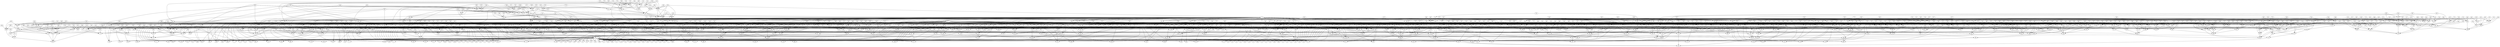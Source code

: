 digraph G {
    425 -> 337;
    348 -> 337;
    534 -> 348;
    540 -> 348;
    853 -> 348;
    447 -> 348;
    380 -> 348;
    500 -> 541;
    509 -> 541;
    612 -> 541;
    514 -> 541;
    280 -> 541;
    520 -> 474;
    518 -> 474;
    499 -> 474;
    276 -> 474;
    1076 -> 474;
    767 -> 505;
    103 -> 505;
    553 -> 505;
    703 -> 505;
    497 -> 505;
    490 -> 396;
    529 -> 396;
    563 -> 396;
    620 -> 396;
    1051 -> 396;
    617 -> 264;
    580 -> 264;
    585 -> 264;
    362 -> 264;
    383 -> 264;
    769 -> 600;
    588 -> 600;
    1079 -> 600;
    596 -> 600;
    491 -> 600;
    776 -> 435;
    76 -> 435;
    603 -> 435;
    615 -> 435;
    614 -> 435;
    307 -> 1077;
    576 -> 1077;
    586 -> 1077;
    519 -> 1077;
    589 -> 1077;
    737 -> 307;
    610 -> 307;
    193 -> 307;
    449 -> 307;
    284 -> 307;
    522 -> 284;
    228 -> 284;
    502 -> 284;
    980 -> 284;
    229 -> 284;
    473 -> 686;
    472 -> 686;
    471 -> 686;
    467 -> 686;
    461 -> 686;
    360 -> 357;
    627 -> 357;
    452 -> 357;
    628 -> 357;
    372 -> 357;
    590 -> 372;
    426 -> 372;
    549 -> 372;
    718 -> 372;
    340 -> 372;
    402 -> 361;
    705 -> 361;
    399 -> 361;
    513 -> 361;
    458 -> 361;
    999 -> 387;
    561 -> 387;
    379 -> 387;
    401 -> 387;
    512 -> 387;
    594 -> 512;
    268 -> 512;
    459 -> 512;
    370 -> 512;
    503 -> 512;
    463 -> 496;
    935 -> 496;
    294 -> 496;
    367 -> 496;
    602 -> 496;
    619 -> 602;
    867 -> 602;
    1113 -> 602;
    559 -> 1113;
    731 -> 1113;
    577 -> 731;
    738 -> 731;
    354 -> 731;
    371 -> 354;
    479 -> 354;
    395 -> 354;
    568 -> 354;
    650 -> 354;
    365 -> 406;
    411 -> 406;
    601 -> 406;
    545 -> 406;
    328 -> 406;
    448 -> 528;
    940 -> 528;
    755 -> 528;
    630 -> 528;
    754 -> 528;
    587 -> 283;
    508 -> 283;
    640 -> 283;
    641 -> 283;
    643 -> 283;
    551 -> 1176;
    684 -> 1176;
    1022 -> 1176;
    592 -> 1176;
    546 -> 1176;
    359 -> 607;
    654 -> 607;
    1168 -> 607;
    657 -> 607;
    111 -> 607;
    660 -> 665;
    676 -> 665;
    437 -> 665;
    377 -> 665;
    317 -> 665;
    688 -> 203;
    626 -> 203;
    208 -> 203;
    957 -> 203;
    740 -> 203;
    113 -> 682;
    277 -> 682;
    635 -> 682;
    1053 -> 682;
    531 -> 682;
    245 -> 699;
    634 -> 699;
    507 -> 699;
    555 -> 699;
    712 -> 699;
    697 -> 634;
    572 -> 634;
    616 -> 634;
    582 -> 634;
    715 -> 634;
    656 -> 720;
    346 -> 720;
    732 -> 720;
    419 -> 720;
    975 -> 720;
    689 -> 346;
    269 -> 346;
    288 -> 346;
    734 -> 346;
    691 -> 346;
    1062 -> 444;
    376 -> 444;
    584 -> 444;
    639 -> 444;
    753 -> 444;
    492 -> 376;
    352 -> 376;
    742 -> 376;
    726 -> 376;
    745 -> 376;
    378 -> 625;
    710 -> 625;
    363 -> 625;
    708 -> 625;
    388 -> 625;
    515 -> 710;
    1015 -> 710;
    397 -> 710;
    651 -> 710;
    347 -> 710;
    434 -> 947;
    441 -> 947;
    778 -> 947;
    559 -> 947;
    523 -> 947;
    392 -> 441;
    477 -> 441;
    748 -> 441;
    723 -> 441;
    285 -> 441;
    771 -> 285;
    1221 -> 749;
    709 -> 749;
    220 -> 749;
    349 -> 749;
    451 -> 749;
    533 -> 778;
    912 -> 347;
    578 -> 363;
    692 -> 745;
    758 -> 584;
    524 -> 691;
    670 -> 732;
    761 -> 715;
    547 -> 507;
    671 -> 531;
    608 -> 957;
    291 -> 957;
    687 -> 957;
    542 -> 957;
    1010 -> 957;
    759 -> 1010;
    266 -> 1010;
    777 -> 1010;
    779 -> 1010;
    1195 -> 1010;
    917 -> 1195;
    217 -> 1195;
    282 -> 1195;
    570 -> 1195;
    687 -> 570;
    291 -> 570;
    542 -> 570;
    517 -> 779;
    675 -> 779;
    433 -> 779;
    609 -> 779;
    375 -> 779;
    917 -> 345;
    217 -> 345;
    282 -> 345;
    266 -> 626;
    777 -> 626;
    759 -> 626;
    344 -> 626;
    1195 -> 626;
    433 -> 344;
    375 -> 344;
    609 -> 344;
    342 -> 344;
    611 -> 344;
    774 -> 208;
    652 -> 208;
    338 -> 208;
    556 -> 208;
    332 -> 208;
    429 -> 332;
    326 -> 332;
    977 -> 332;
    321 -> 332;
    333 -> 321;
    713 -> 321;
    1087 -> 321;
    316 -> 556;
    314 -> 556;
    558 -> 556;
    557 -> 740;
    556 -> 740;
    91 -> 740;
    312 -> 740;
    332 -> 740;
    991 -> 312;
    713 -> 312;
    333 -> 312;
    1087 -> 312;
    429 -> 1027;
    326 -> 1027;
    977 -> 1027;
    314 -> 91;
    774 -> 91;
    652 -> 91;
    338 -> 91;
    310 -> 91;
    342 -> 688;
    671 -> 688;
    305 -> 688;
    304 -> 676;
    301 -> 676;
    300 -> 676;
    298 -> 676;
    123 -> 298;
    295 -> 298;
    178 -> 298;
    334 -> 298;
    661 -> 334;
    645 -> 334;
    374 -> 334;
    301 -> 334;
    292 -> 301;
    704 -> 301;
    126 -> 301;
    289 -> 178;
    286 -> 178;
    171 -> 178;
    286 -> 295;
    579 -> 295;
    1199 -> 295;
    1029 -> 295;
    702 -> 295;
    704 -> 300;
    271 -> 300;
    661 -> 300;
    645 -> 300;
    374 -> 300;
    579 -> 660;
    1199 -> 660;
    1029 -> 660;
    178 -> 660;
    334 -> 660;
    270 -> 377;
    267 -> 377;
    265 -> 377;
    263 -> 377;
    325 -> 377;
    965 -> 325;
    418 -> 325;
    257 -> 325;
    1115 -> 325;
    254 -> 1115;
    259 -> 1115;
    773 -> 1115;
    253 -> 263;
    250 -> 263;
    249 -> 263;
    733 -> 437;
    263 -> 437;
    532 -> 437;
    247 -> 437;
    325 -> 437;
    246 -> 247;
    259 -> 247;
    254 -> 247;
    773 -> 247;
    965 -> 242;
    418 -> 242;
    257 -> 242;
    250 -> 532;
    270 -> 532;
    267 -> 532;
    265 -> 532;
    241 -> 532;
    721 -> 317;
    885 -> 317;
    484 -> 317;
    148 -> 317;
    107 -> 148;
    526 -> 148;
    240 -> 148;
    322 -> 359;
    681 -> 359;
    148 -> 359;
    526 -> 681;
    598 -> 681;
    721 -> 681;
    885 -> 681;
    484 -> 681;
    290 -> 654;
    896 -> 654;
    238 -> 654;
    900 -> 654;
    237 -> 900;
    417 -> 900;
    700 -> 900;
    680 -> 657;
    417 -> 657;
    237 -> 657;
    700 -> 657;
    290 -> 926;
    896 -> 926;
    238 -> 926;
    235 -> 1168;
    389 -> 1168;
    122 -> 1168;
    701 -> 1168;
    1149 -> 701;
    232 -> 701;
    536 -> 701;
    575 -> 111;
    716 -> 111;
    701 -> 111;
    232 -> 716;
    231 -> 716;
    235 -> 716;
    389 -> 716;
    122 -> 716;
    227 -> 551;
    225 -> 551;
    1049 -> 551;
    1234 -> 551;
    223 -> 1234;
    428 -> 1234;
    222 -> 1234;
    674 -> 684;
    428 -> 684;
    223 -> 684;
    222 -> 684;
    227 -> 669;
    225 -> 669;
    1049 -> 669;
    219 -> 592;
    696 -> 592;
    1225 -> 592;
    216 -> 592;
    504 -> 216;
    707 -> 216;
    915 -> 216;
    212 -> 1022;
    210 -> 1022;
    216 -> 1022;
    707 -> 210;
    567 -> 210;
    219 -> 210;
    696 -> 210;
    1225 -> 210;
    605 -> 546;
    494 -> 546;
    209 -> 546;
    206 -> 546;
    1044 -> 206;
    272 -> 206;
    1227 -> 206;
    204 -> 587;
    272 -> 587;
    1044 -> 587;
    1227 -> 587;
    605 -> 202;
    494 -> 202;
    209 -> 202;
    667 -> 508;
    201 -> 508;
    200 -> 508;
    481 -> 508;
    281 -> 481;
    275 -> 481;
    1075 -> 481;
    730 -> 641;
    1130 -> 641;
    481 -> 641;
    275 -> 1130;
    741 -> 1130;
    667 -> 1130;
    201 -> 1130;
    200 -> 1130;
    470 -> 640;
    187 -> 640;
    1215 -> 640;
    230 -> 640;
    647 -> 230;
    176 -> 230;
    772 -> 230;
    456 -> 643;
    176 -> 643;
    647 -> 643;
    772 -> 643;
    470 -> 901;
    187 -> 901;
    1215 -> 901;
    173 -> 448;
    306 -> 448;
    498 -> 448;
    405 -> 448;
    174 -> 405;
    698 -> 405;
    168 -> 405;
    766 -> 940;
    810 -> 940;
    405 -> 940;
    698 -> 810;
    521 -> 810;
    173 -> 810;
    306 -> 810;
    498 -> 810;
    364 -> 630;
    566 -> 630;
    166 -> 630;
    404 -> 630;
    685 -> 404;
    81 -> 404;
    384 -> 404;
    165 -> 755;
    81 -> 755;
    685 -> 755;
    384 -> 755;
    364 -> 183;
    566 -> 183;
    166 -> 183;
    751 -> 754;
    410 -> 754;
    482 -> 754;
    1105 -> 754;
    412 -> 1105;
    690 -> 1105;
    642 -> 1105;
    157 -> 365;
    544 -> 365;
    1105 -> 365;
    690 -> 544;
    1155 -> 544;
    751 -> 544;
    410 -> 544;
    482 -> 544;
    150 -> 411;
    631 -> 411;
    196 -> 411;
    445 -> 411;
    172 -> 445;
    149 -> 445;
    668 -> 445;
    954 -> 545;
    149 -> 545;
    172 -> 545;
    668 -> 545;
    150 -> 93;
    631 -> 93;
    196 -> 93;
    211 -> 601;
    432 -> 601;
    1019 -> 601;
    144 -> 601;
    170 -> 144;
    143 -> 144;
    574 -> 144;
    142 -> 328;
    141 -> 328;
    144 -> 328;
    143 -> 141;
    139 -> 141;
    211 -> 141;
    432 -> 141;
    1019 -> 141;
    244 -> 371;
    138 -> 371;
    714 -> 371;
    127 -> 371;
    725 -> 127;
    136 -> 127;
    906 -> 127;
    133 -> 479;
    136 -> 479;
    725 -> 479;
    906 -> 479;
    244 -> 132;
    138 -> 132;
    714 -> 132;
    302 -> 568;
    129 -> 568;
    905 -> 568;
    125 -> 568;
    274 -> 125;
    184 -> 125;
    604 -> 125;
    226 -> 395;
    743 -> 395;
    125 -> 395;
    184 -> 743;
    120 -> 743;
    302 -> 743;
    129 -> 743;
    905 -> 743;
    738 -> 650;
    1034 -> 650;
    695 -> 650;
    469 -> 650;
    119 -> 469;
    215 -> 469;
    1046 -> 469;
    256 -> 760;
    119 -> 760;
    1046 -> 760;
    1034 -> 760;
    695 -> 760;
    319 -> 867;
    1217 -> 867;
    366 -> 867;
    115 -> 366;
    156 -> 366;
    114 -> 366;
    146 -> 366;
    971 -> 366;
    871 -> 153;
    636 -> 153;
    881 -> 153;
    672 -> 153;
    112 -> 153;
    109 -> 1064;
    106 -> 1064;
    105 -> 1064;
    104 -> 1064;
    102 -> 1064;
    218 -> 182;
    560 -> 182;
    100 -> 182;
    972 -> 182;
    339 -> 182;
    350 -> 96;
    94 -> 96;
    92 -> 96;
    90 -> 96;
    155 -> 96;
    181 -> 89;
    88 -> 89;
    87 -> 89;
    358 -> 89;
    297 -> 89;
    663 -> 982;
    717 -> 982;
    86 -> 982;
    85 -> 982;
    191 -> 982;
    207 -> 1008;
    1188 -> 1008;
    134 -> 1008;
    84 -> 1008;
    83 -> 1008;
    408 -> 80;
    287 -> 80;
    666 -> 80;
    711 -> 80;
    75 -> 80;
    1057 -> 74;
    177 -> 74;
    73 -> 74;
    318 -> 74;
    622 -> 74;
    454 -> 177;
    221 -> 177;
    1197 -> 177;
    781 -> 177;
    308 -> 177;
    782 -> 783;
    784 -> 783;
    787 -> 783;
    569 -> 783;
    673 -> 783;
    788 -> 784;
    790 -> 784;
    792 -> 784;
    794 -> 784;
    438 -> 784;
    1174 -> 597;
    795 -> 597;
    987 -> 597;
    797 -> 597;
    819 -> 597;
    752 -> 795;
    798 -> 795;
    430 -> 795;
    799 -> 795;
    747 -> 795;
    800 -> 802;
    510 -> 802;
    804 -> 802;
    324 -> 802;
    805 -> 802;
    806 -> 510;
    693 -> 510;
    807 -> 510;
    606 -> 510;
    809 -> 510;
    188 -> 811;
    812 -> 811;
    814 -> 811;
    619 -> 811;
    403 -> 811;
    475 -> 812;
    506 -> 812;
    995 -> 812;
    816 -> 812;
    817 -> 812;
    818 -> 817;
    822 -> 823;
    826 -> 823;
    828 -> 823;
    829 -> 823;
    427 -> 823;
    831 -> 814;
    273 -> 809;
    593 -> 804;
    832 -> 747;
    327 -> 987;
    833 -> 438;
    836 -> 787;
    929 -> 308;
    1210 -> 73;
    460 -> 75;
    837 -> 84;
    1109 -> 84;
    838 -> 84;
    840 -> 84;
    493 -> 84;
    1081 -> 493;
    842 -> 493;
    843 -> 493;
    844 -> 493;
    845 -> 493;
    846 -> 845;
    848 -> 845;
    233 -> 845;
    850 -> 845;
    838 -> 850;
    1109 -> 850;
    840 -> 850;
    251 -> 844;
    851 -> 844;
    420 -> 844;
    852 -> 844;
    330 -> 844;
    846 -> 416;
    848 -> 416;
    233 -> 416;
    842 -> 1188;
    843 -> 1188;
    1081 -> 1188;
    856 -> 1188;
    845 -> 1188;
    420 -> 856;
    330 -> 856;
    852 -> 856;
    860 -> 856;
    949 -> 856;
    862 -> 134;
    658 -> 134;
    393 -> 134;
    863 -> 134;
    128 -> 134;
    770 -> 128;
    77 -> 128;
    353 -> 128;
    1186 -> 128;
    866 -> 1186;
    868 -> 1186;
    869 -> 1186;
    873 -> 863;
    874 -> 863;
    147 -> 863;
    877 -> 83;
    863 -> 83;
    879 -> 83;
    880 -> 83;
    128 -> 83;
    1026 -> 880;
    868 -> 880;
    866 -> 880;
    869 -> 880;
    770 -> 882;
    77 -> 882;
    353 -> 882;
    874 -> 879;
    862 -> 879;
    658 -> 879;
    393 -> 879;
    883 -> 879;
    860 -> 207;
    460 -> 207;
    562 -> 207;
    775 -> 717;
    884 -> 717;
    886 -> 717;
    746 -> 717;
    329 -> 746;
    889 -> 746;
    180 -> 746;
    890 -> 746;
    891 -> 890;
    407 -> 890;
    892 -> 890;
    884 -> 890;
    895 -> 884;
    897 -> 884;
    152 -> 884;
    158 -> 180;
    898 -> 180;
    903 -> 180;
    898 -> 889;
    573 -> 889;
    278 -> 889;
    260 -> 889;
    904 -> 889;
    897 -> 886;
    394 -> 886;
    891 -> 886;
    407 -> 886;
    892 -> 886;
    573 -> 663;
    278 -> 663;
    260 -> 663;
    180 -> 663;
    890 -> 663;
    763 -> 85;
    909 -> 85;
    910 -> 85;
    941 -> 85;
    854 -> 85;
    368 -> 854;
    913 -> 854;
    728 -> 854;
    914 -> 854;
    918 -> 914;
    919 -> 914;
    920 -> 914;
    921 -> 941;
    923 -> 941;
    927 -> 941;
    930 -> 86;
    941 -> 86;
    431 -> 86;
    931 -> 86;
    854 -> 86;
    934 -> 931;
    919 -> 931;
    918 -> 931;
    920 -> 931;
    368 -> 936;
    913 -> 936;
    728 -> 936;
    923 -> 431;
    763 -> 431;
    909 -> 431;
    910 -> 431;
    189 -> 431;
    414 -> 191;
    937 -> 191;
    938 -> 191;
    1151 -> 191;
    939 -> 1151;
    824 -> 1151;
    908 -> 1151;
    1172 -> 181;
    922 -> 181;
    1151 -> 181;
    824 -> 922;
    942 -> 922;
    414 -> 922;
    937 -> 922;
    938 -> 922;
    944 -> 88;
    946 -> 88;
    948 -> 88;
    950 -> 88;
    951 -> 950;
    485 -> 950;
    808 -> 950;
    953 -> 358;
    485 -> 358;
    951 -> 358;
    808 -> 358;
    944 -> 552;
    946 -> 552;
    948 -> 552;
    279 -> 87;
    694 -> 87;
    955 -> 87;
    958 -> 87;
    960 -> 958;
    841 -> 958;
    964 -> 958;
    564 -> 297;
    959 -> 297;
    958 -> 297;
    841 -> 959;
    967 -> 959;
    279 -> 959;
    694 -> 959;
    955 -> 959;
    796 -> 350;
    756 -> 350;
    381 -> 350;
    160 -> 350;
    966 -> 160;
    78 -> 160;
    243 -> 160;
    1107 -> 94;
    78 -> 94;
    966 -> 94;
    243 -> 94;
    796 -> 847;
    756 -> 847;
    381 -> 847;
    969 -> 90;
    878 -> 90;
    248 -> 90;
    252 -> 90;
    970 -> 252;
    722 -> 252;
    978 -> 252;
    565 -> 92;
    343 -> 92;
    252 -> 92;
    722 -> 343;
    462 -> 343;
    969 -> 343;
    878 -> 343;
    248 -> 343;
    973 -> 155;
    974 -> 155;
    1244 -> 155;
    976 -> 155;
    858 -> 976;
    861 -> 976;
    979 -> 976;
    981 -> 218;
    861 -> 218;
    858 -> 218;
    979 -> 218;
    973 -> 983;
    974 -> 983;
    1244 -> 983;
    945 -> 560;
    984 -> 560;
    985 -> 560;
    1065 -> 560;
    986 -> 1065;
    988 -> 1065;
    952 -> 1065;
    629 -> 972;
    390 -> 972;
    1065 -> 972;
    988 -> 390;
    990 -> 390;
    945 -> 390;
    984 -> 390;
    985 -> 390;
    992 -> 100;
    455 -> 100;
    803 -> 100;
    446 -> 100;
    1003 -> 446;
    993 -> 446;
    994 -> 446;
    996 -> 339;
    993 -> 339;
    1003 -> 339;
    994 -> 339;
    992 -> 234;
    455 -> 234;
    803 -> 234;
    1011 -> 109;
    933 -> 109;
    161 -> 109;
    998 -> 109;
    1000 -> 998;
    1001 -> 998;
    1039 -> 998;
    637 -> 106;
    1002 -> 106;
    998 -> 106;
    1001 -> 1002;
    1006 -> 1002;
    1011 -> 1002;
    933 -> 1002;
    161 -> 1002;
    888 -> 104;
    1009 -> 104;
    1014 -> 104;
    309 -> 104;
    739 -> 309;
    1017 -> 309;
    1020 -> 309;
    1021 -> 105;
    1017 -> 105;
    739 -> 105;
    1020 -> 105;
    888 -> 1024;
    1009 -> 1024;
    1014 -> 1024;
    1028 -> 102;
    197 -> 102;
    525 -> 102;
    131 -> 102;
    550 -> 131;
    554 -> 131;
    1030 -> 131;
    1032 -> 871;
    1035 -> 871;
    131 -> 871;
    554 -> 1035;
    1063 -> 1035;
    1028 -> 1035;
    197 -> 1035;
    525 -> 1035;
    1036 -> 636;
    855 -> 636;
    968 -> 636;
    1037 -> 636;
    1040 -> 1037;
    1041 -> 1037;
    662 -> 1037;
    1043 -> 672;
    1041 -> 672;
    1040 -> 672;
    662 -> 672;
    1036 -> 341;
    855 -> 341;
    968 -> 341;
    864 -> 881;
    1016 -> 881;
    638 -> 881;
    398 -> 881;
    214 -> 398;
    1045 -> 398;
    99 -> 398;
    303 -> 112;
    1048 -> 112;
    398 -> 112;
    1045 -> 1048;
    464 -> 1048;
    864 -> 1048;
    1016 -> 1048;
    638 -> 1048;
    624 -> 115;
    1052 -> 115;
    1056 -> 115;
    870 -> 115;
    1200 -> 870;
    511 -> 870;
    1060 -> 870;
    678 -> 156;
    511 -> 156;
    1200 -> 156;
    1060 -> 156;
    624 -> 613;
    1052 -> 613;
    1056 -> 613;
    899 -> 146;
    101 -> 146;
    1061 -> 146;
    1066 -> 146;
    400 -> 1066;
    495 -> 1066;
    1068 -> 1066;
    1012 -> 114;
    1070 -> 114;
    1066 -> 114;
    495 -> 1070;
    1071 -> 1070;
    899 -> 1070;
    101 -> 1070;
    1061 -> 1070;
    1217 -> 971;
    653 -> 971;
    1073 -> 971;
    1080 -> 971;
    82 -> 1080;
    762 -> 1080;
    1004 -> 1080;
    1116 -> 1082;
    82 -> 1082;
    1004 -> 1082;
    653 -> 1082;
    1073 -> 1082;
    194 -> 1206;
    162 -> 1206;
    1083 -> 1206;
    735 -> 1206;
    477 -> 162;
    731 -> 162;
    748 -> 735;
    723 -> 735;
    816 -> 735;
    867 -> 735;
    731 -> 735;
    748 -> 198;
    816 -> 198;
    723 -> 198;
    867 -> 198;
    731 -> 198;
    1084 -> 194;
    1086 -> 194;
    1090 -> 194;
    1091 -> 194;
    425 -> 194;
    427 -> 425;
    1082 -> 425;
    319 -> 425;
    366 -> 425;
    1217 -> 425;
    1221 -> 875;
    760 -> 875;
    577 -> 875;
    354 -> 875;
    738 -> 875;
    822 -> 1091;
    1082 -> 1091;
    319 -> 1091;
    366 -> 1091;
    1217 -> 1091;
    1092 -> 1084;
    1082 -> 1084;
    319 -> 1084;
    366 -> 1084;
    1217 -> 1084;
    451 -> 1090;
    760 -> 1090;
    577 -> 1090;
    354 -> 1090;
    738 -> 1090;
    422 -> 1086;
    760 -> 1086;
    577 -> 1086;
    354 -> 1086;
    738 -> 1086;
    506 -> 1083;
    867 -> 1083;
    403 -> 463;
    867 -> 463;
    523 -> 935;
    731 -> 935;
    771 -> 294;
    731 -> 294;
    818 -> 367;
    867 -> 367;
    807 -> 594;
    825 -> 594;
    867 -> 594;
    1093 -> 594;
    619 -> 1093;
    1113 -> 1093;
    867 -> 1093;
    397 -> 825;
    731 -> 825;
    273 -> 503;
    867 -> 503;
    1094 -> 503;
    912 -> 1094;
    731 -> 1094;
    807 -> 370;
    867 -> 370;
    825 -> 370;
    693 -> 268;
    867 -> 268;
    1015 -> 459;
    731 -> 459;
    273 -> 401;
    1094 -> 401;
    867 -> 401;
    708 -> 335;
    731 -> 335;
    324 -> 379;
    867 -> 379;
    388 -> 999;
    731 -> 999;
    805 -> 561;
    867 -> 561;
    832 -> 458;
    867 -> 458;
    1095 -> 458;
    692 -> 1095;
    731 -> 1095;
    352 -> 402;
    731 -> 402;
    798 -> 399;
    867 -> 399;
    742 -> 705;
    731 -> 705;
    430 -> 513;
    867 -> 513;
    819 -> 590;
    1096 -> 590;
    867 -> 590;
    1098 -> 590;
    832 -> 1098;
    1095 -> 1098;
    867 -> 1098;
    753 -> 1096;
    731 -> 1096;
    792 -> 340;
    867 -> 340;
    466 -> 340;
    288 -> 466;
    731 -> 466;
    819 -> 718;
    867 -> 718;
    1096 -> 718;
    797 -> 426;
    867 -> 426;
    639 -> 549;
    731 -> 549;
    792 -> 628;
    466 -> 628;
    867 -> 628;
    524 -> 1099;
    731 -> 1099;
    833 -> 452;
    867 -> 452;
    269 -> 360;
    731 -> 360;
    790 -> 627;
    867 -> 627;
    1197 -> 461;
    867 -> 461;
    1100 -> 461;
    616 -> 1100;
    731 -> 1100;
    419 -> 473;
    731 -> 473;
    569 -> 471;
    867 -> 471;
    975 -> 472;
    731 -> 472;
    673 -> 467;
    867 -> 467;
    221 -> 522;
    1104 -> 522;
    867 -> 522;
    1108 -> 522;
    1197 -> 1108;
    1100 -> 1108;
    867 -> 1108;
    572 -> 1104;
    731 -> 1104;
    622 -> 229;
    867 -> 229;
    1110 -> 229;
    712 -> 1110;
    731 -> 1110;
    221 -> 980;
    867 -> 980;
    1104 -> 980;
    929 -> 228;
    867 -> 228;
    761 -> 502;
    731 -> 502;
    622 -> 449;
    1110 -> 449;
    867 -> 449;
    635 -> 315;
    731 -> 315;
    666 -> 193;
    867 -> 193;
    555 -> 737;
    731 -> 737;
    318 -> 610;
    867 -> 610;
    1111 -> 589;
    1047 -> 589;
    1112 -> 589;
    838 -> 1047;
    1114 -> 1047;
    867 -> 1047;
    1117 -> 1047;
    1118 -> 1117;
    834 -> 1117;
    1119 -> 1117;
    840 -> 834;
    867 -> 834;
    542 -> 1119;
    731 -> 1119;
    917 -> 1118;
    731 -> 1118;
    846 -> 644;
    867 -> 644;
    687 -> 1114;
    731 -> 1114;
    486 -> 1112;
    1033 -> 1112;
    1120 -> 1112;
    1018 -> 1112;
    1122 -> 1018;
    1125 -> 1018;
    1190 -> 1018;
    385 -> 1018;
    1126 -> 1018;
    433 -> 1126;
    731 -> 1126;
    420 -> 385;
    867 -> 385;
    1081 -> 1125;
    867 -> 1125;
    759 -> 1190;
    731 -> 1190;
    777 -> 1122;
    731 -> 1122;
    843 -> 1127;
    867 -> 1127;
    611 -> 1033;
    731 -> 1033;
    949 -> 1120;
    867 -> 1120;
    852 -> 1128;
    867 -> 1128;
    609 -> 486;
    731 -> 486;
    217 -> 1111;
    731 -> 1111;
    848 -> 911;
    867 -> 911;
    460 -> 519;
    867 -> 519;
    1129 -> 519;
    671 -> 1129;
    731 -> 1129;
    460 -> 468;
    1120 -> 468;
    1033 -> 468;
    1129 -> 468;
    867 -> 468;
    277 -> 576;
    731 -> 576;
    287 -> 586;
    867 -> 586;
    655 -> 614;
    1131 -> 614;
    961 -> 614;
    1132 -> 614;
    1133 -> 614;
    1134 -> 1133;
    1136 -> 1133;
    1137 -> 1133;
    320 -> 1133;
    1138 -> 1133;
    1131 -> 1138;
    961 -> 1138;
    1132 -> 1138;
    785 -> 1138;
    407 -> 785;
    1140 -> 785;
    867 -> 785;
    442 -> 785;
    891 -> 442;
    867 -> 442;
    1042 -> 442;
    661 -> 1042;
    731 -> 1042;
    645 -> 1140;
    731 -> 1140;
    292 -> 961;
    731 -> 961;
    895 -> 1132;
    867 -> 1132;
    152 -> 655;
    867 -> 655;
    126 -> 1131;
    731 -> 1131;
    573 -> 1141;
    236 -> 1141;
    501 -> 1141;
    867 -> 1141;
    1025 -> 1141;
    1134 -> 1025;
    320 -> 1025;
    1136 -> 1025;
    903 -> 320;
    867 -> 320;
    171 -> 1136;
    731 -> 1136;
    289 -> 1134;
    731 -> 1134;
    158 -> 1137;
    867 -> 1137;
    260 -> 236;
    293 -> 236;
    867 -> 236;
    1029 -> 293;
    731 -> 293;
    1199 -> 501;
    731 -> 501;
    407 -> 79;
    1143 -> 79;
    1140 -> 79;
    442 -> 79;
    867 -> 79;
    891 -> 1143;
    655 -> 1143;
    1131 -> 1143;
    1042 -> 1143;
    867 -> 1143;
    1144 -> 776;
    911 -> 776;
    1111 -> 776;
    154 -> 776;
    373 -> 776;
    1122 -> 1144;
    1190 -> 1144;
    1127 -> 1144;
    1125 -> 1144;
    1128 -> 865;
    1126 -> 865;
    385 -> 865;
    1018 -> 865;
    644 -> 154;
    837 -> 373;
    1114 -> 373;
    1119 -> 373;
    834 -> 373;
    867 -> 373;
    1031 -> 76;
    108 -> 76;
    331 -> 76;
    1102 -> 108;
    719 -> 108;
    121 -> 108;
    621 -> 108;
    873 -> 621;
    1145 -> 621;
    867 -> 621;
    255 -> 621;
    820 -> 255;
    558 -> 820;
    731 -> 820;
    147 -> 1146;
    867 -> 1146;
    316 -> 1145;
    731 -> 1145;
    652 -> 719;
    731 -> 719;
    658 -> 121;
    867 -> 121;
    338 -> 1102;
    731 -> 1102;
    393 -> 391;
    867 -> 391;
    866 -> 331;
    962 -> 331;
    867 -> 331;
    409 -> 331;
    1147 -> 409;
    736 -> 409;
    423 -> 409;
    869 -> 736;
    867 -> 736;
    1087 -> 423;
    731 -> 423;
    429 -> 1147;
    731 -> 1147;
    770 -> 1148;
    867 -> 1148;
    333 -> 962;
    731 -> 962;
    326 -> 1031;
    731 -> 1031;
    77 -> 924;
    867 -> 924;
    260 -> 603;
    293 -> 603;
    867 -> 603;
    1138 -> 603;
    535 -> 603;
    278 -> 535;
    501 -> 535;
    867 -> 535;
    1025 -> 535;
    916 -> 615;
    924 -> 615;
    1031 -> 615;
    1152 -> 615;
    1153 -> 615;
    877 -> 916;
    1145 -> 916;
    1154 -> 916;
    255 -> 916;
    867 -> 916;
    1146 -> 1154;
    719 -> 1154;
    1102 -> 1154;
    121 -> 1154;
    391 -> 1154;
    1148 -> 1152;
    1026 -> 1153;
    962 -> 1153;
    423 -> 1153;
    736 -> 1153;
    867 -> 1153;
    907 -> 769;
    894 -> 769;
    1069 -> 769;
    1156 -> 894;
    476 -> 894;
    1157 -> 894;
    1158 -> 894;
    921 -> 1158;
    185 -> 1158;
    867 -> 1158;
    262 -> 1158;
    591 -> 262;
    249 -> 591;
    731 -> 591;
    927 -> 1159;
    867 -> 1159;
    253 -> 185;
    731 -> 185;
    267 -> 476;
    731 -> 476;
    909 -> 1157;
    867 -> 1157;
    265 -> 1156;
    731 -> 1156;
    910 -> 618;
    867 -> 618;
    918 -> 1069;
    239 -> 1069;
    867 -> 1069;
    1160 -> 1069;
    487 -> 1160;
    258 -> 1160;
    1162 -> 1160;
    920 -> 258;
    867 -> 258;
    773 -> 1162;
    731 -> 1162;
    965 -> 487;
    731 -> 487;
    368 -> 1163;
    867 -> 1163;
    254 -> 239;
    731 -> 239;
    418 -> 907;
    731 -> 907;
    913 -> 1164;
    867 -> 1164;
    1167 -> 588;
    1164 -> 588;
    907 -> 588;
    1150 -> 588;
    1101 -> 588;
    930 -> 1167;
    185 -> 1167;
    744 -> 1167;
    262 -> 1167;
    867 -> 1167;
    1159 -> 744;
    476 -> 744;
    1156 -> 744;
    1157 -> 744;
    618 -> 744;
    1163 -> 1150;
    934 -> 1101;
    239 -> 1101;
    1162 -> 1101;
    258 -> 1101;
    867 -> 1101;
    1169 -> 596;
    1173 -> 596;
    1177 -> 596;
    1005 -> 596;
    937 -> 1005;
    1179 -> 1005;
    867 -> 1005;
    750 -> 1005;
    414 -> 750;
    867 -> 750;
    1180 -> 750;
    721 -> 1180;
    731 -> 1180;
    885 -> 1179;
    731 -> 1179;
    107 -> 1173;
    731 -> 1173;
    939 -> 1177;
    867 -> 1177;
    908 -> 1181;
    867 -> 1181;
    240 -> 1169;
    731 -> 1169;
    1181 -> 1079;
    1169 -> 1079;
    1173 -> 1079;
    1177 -> 1079;
    937 -> 1183;
    1185 -> 1183;
    1179 -> 1183;
    750 -> 1183;
    867 -> 1183;
    414 -> 1185;
    1181 -> 1185;
    1169 -> 1185;
    1180 -> 1185;
    867 -> 1185;
    167 -> 491;
    1187 -> 491;
    311 -> 491;
    1189 -> 491;
    944 -> 1189;
    683 -> 1189;
    827 -> 1189;
    867 -> 1189;
    632 -> 1189;
    290 -> 632;
    731 -> 632;
    896 -> 683;
    731 -> 683;
    946 -> 827;
    867 -> 827;
    237 -> 1187;
    731 -> 1187;
    951 -> 311;
    867 -> 311;
    808 -> 1135;
    867 -> 1135;
    700 -> 167;
    731 -> 167;
    786 -> 580;
    1191 -> 580;
    261 -> 580;
    1192 -> 580;
    694 -> 1192;
    450 -> 1192;
    867 -> 1192;
    483 -> 1192;
    279 -> 483;
    867 -> 483;
    205 -> 483;
    235 -> 205;
    731 -> 205;
    389 -> 450;
    731 -> 450;
    1149 -> 1191;
    731 -> 1191;
    960 -> 261;
    867 -> 261;
    964 -> 1194;
    867 -> 1194;
    536 -> 786;
    731 -> 786;
    1194 -> 362;
    786 -> 362;
    1191 -> 362;
    261 -> 362;
    694 -> 323;
    135 -> 323;
    450 -> 323;
    483 -> 323;
    867 -> 323;
    279 -> 135;
    1194 -> 135;
    786 -> 135;
    205 -> 135;
    867 -> 135;
    1187 -> 617;
    311 -> 617;
    1135 -> 617;
    167 -> 617;
    1196 -> 872;
    632 -> 872;
    683 -> 872;
    827 -> 872;
    867 -> 872;
    480 -> 585;
    727 -> 585;
    1175 -> 585;
    1198 -> 585;
    796 -> 1198;
    1201 -> 1198;
    1202 -> 1198;
    867 -> 1198;
    98 -> 1198;
    227 -> 98;
    731 -> 98;
    225 -> 1201;
    731 -> 1201;
    756 -> 1202;
    867 -> 1202;
    223 -> 727;
    731 -> 727;
    966 -> 1175;
    867 -> 1175;
    243 -> 1204;
    867 -> 1204;
    222 -> 480;
    731 -> 480;
    727 -> 383;
    1175 -> 383;
    1204 -> 383;
    480 -> 383;
    537 -> 145;
    98 -> 145;
    1201 -> 145;
    1202 -> 145;
    867 -> 145;
    1205 -> 490;
    1088 -> 490;
    1161 -> 490;
    1207 -> 490;
    878 -> 1207;
    421 -> 1207;
    867 -> 1207;
    1050 -> 1207;
    969 -> 1050;
    867 -> 1050;
    1208 -> 1050;
    219 -> 1208;
    731 -> 1208;
    696 -> 421;
    731 -> 421;
    504 -> 1088;
    731 -> 1088;
    970 -> 1161;
    867 -> 1161;
    978 -> 1054;
    867 -> 1054;
    915 -> 1205;
    731 -> 1205;
    1054 -> 529;
    1205 -> 529;
    1088 -> 529;
    1161 -> 529;
    878 -> 179;
    932 -> 179;
    421 -> 179;
    1050 -> 179;
    867 -> 179;
    969 -> 932;
    1054 -> 932;
    1205 -> 932;
    1208 -> 932;
    867 -> 932;
    1078 -> 1051;
    175 -> 1051;
    457 -> 1051;
    351 -> 1051;
    984 -> 351;
    1209 -> 351;
    867 -> 351;
    1023 -> 351;
    945 -> 1023;
    867 -> 1023;
    1211 -> 1023;
    667 -> 1211;
    731 -> 1211;
    201 -> 1209;
    731 -> 1209;
    281 -> 175;
    731 -> 175;
    986 -> 457;
    867 -> 457;
    952 -> 118;
    867 -> 118;
    1075 -> 1078;
    731 -> 1078;
    1212 -> 620;
    453 -> 620;
    791 -> 620;
    1097 -> 620;
    973 -> 1097;
    1213 -> 1097;
    1214 -> 1097;
    867 -> 1097;
    488 -> 1097;
    605 -> 488;
    731 -> 488;
    494 -> 1213;
    731 -> 1213;
    974 -> 1214;
    867 -> 1214;
    1044 -> 453;
    731 -> 453;
    858 -> 791;
    867 -> 791;
    979 -> 1182;
    867 -> 1182;
    1227 -> 1212;
    731 -> 1212;
    453 -> 563;
    791 -> 563;
    1182 -> 563;
    1212 -> 563;
    764 -> 943;
    488 -> 943;
    1213 -> 943;
    1214 -> 943;
    867 -> 943;
    118 -> 767;
    1078 -> 767;
    175 -> 767;
    457 -> 767;
    984 -> 821;
    1124 -> 821;
    1209 -> 821;
    1023 -> 821;
    867 -> 821;
    945 -> 1124;
    118 -> 1124;
    1078 -> 1124;
    1211 -> 1124;
    867 -> 1124;
    1216 -> 553;
    1007 -> 553;
    1103 -> 553;
    902 -> 553;
    933 -> 902;
    928 -> 902;
    867 -> 902;
    1219 -> 902;
    1011 -> 1219;
    867 -> 1219;
    1220 -> 1219;
    173 -> 1220;
    731 -> 1220;
    306 -> 928;
    731 -> 928;
    174 -> 1007;
    731 -> 1007;
    1000 -> 1103;
    867 -> 1103;
    1039 -> 1085;
    867 -> 1085;
    168 -> 1216;
    731 -> 1216;
    1085 -> 497;
    1216 -> 497;
    1007 -> 497;
    1103 -> 497;
    933 -> 706;
    857 -> 706;
    928 -> 706;
    1219 -> 706;
    867 -> 706;
    1011 -> 857;
    1085 -> 857;
    1216 -> 857;
    1220 -> 857;
    867 -> 857;
    1222 -> 103;
    336 -> 103;
    830 -> 103;
    659 -> 103;
    992 -> 659;
    1223 -> 659;
    1072 -> 659;
    867 -> 659;
    137 -> 659;
    470 -> 137;
    731 -> 137;
    187 -> 1223;
    731 -> 1223;
    455 -> 1072;
    867 -> 1072;
    647 -> 336;
    731 -> 336;
    1003 -> 830;
    867 -> 830;
    994 -> 789;
    867 -> 789;
    772 -> 1222;
    731 -> 1222;
    336 -> 703;
    830 -> 703;
    789 -> 703;
    1222 -> 703;
    765 -> 1121;
    137 -> 1121;
    1223 -> 1121;
    1072 -> 1121;
    867 -> 1121;
    1058 -> 276;
    1178 -> 276;
    1224 -> 276;
    1226 -> 276;
    197 -> 1226;
    313 -> 1226;
    867 -> 1226;
    1228 -> 1226;
    1028 -> 1228;
    867 -> 1228;
    539 -> 1228;
    751 -> 539;
    731 -> 539;
    410 -> 313;
    731 -> 313;
    412 -> 1178;
    731 -> 1178;
    550 -> 1224;
    867 -> 1224;
    1030 -> 757;
    867 -> 757;
    642 -> 1058;
    731 -> 1058;
    757 -> 499;
    1058 -> 499;
    1178 -> 499;
    1224 -> 499;
    197 -> 199;
    1230 -> 199;
    313 -> 199;
    1228 -> 199;
    867 -> 199;
    1028 -> 1230;
    757 -> 1230;
    1058 -> 1230;
    539 -> 1230;
    867 -> 1230;
    677 -> 520;
    633 -> 520;
    1231 -> 520;
    1193 -> 520;
    888 -> 1193;
    1232 -> 1193;
    1067 -> 1193;
    867 -> 1193;
    1233 -> 1193;
    364 -> 1233;
    731 -> 1233;
    566 -> 1232;
    731 -> 1232;
    1009 -> 1067;
    867 -> 1067;
    685 -> 633;
    731 -> 633;
    739 -> 1231;
    867 -> 1231;
    1020 -> 424;
    867 -> 424;
    384 -> 677;
    731 -> 677;
    633 -> 518;
    1231 -> 518;
    424 -> 518;
    677 -> 518;
    1106 -> 849;
    1233 -> 849;
    1232 -> 849;
    1067 -> 849;
    867 -> 849;
    1247 -> 1076;
    478 -> 1076;
    1218 -> 1076;
    925 -> 1076;
    1036 -> 925;
    124 -> 925;
    538 -> 925;
    867 -> 925;
    130 -> 925;
    150 -> 130;
    731 -> 130;
    631 -> 124;
    731 -> 124;
    855 -> 538;
    867 -> 538;
    172 -> 478;
    731 -> 478;
    1040 -> 1218;
    867 -> 1218;
    662 -> 443;
    867 -> 443;
    668 -> 1247;
    731 -> 1247;
    1235 -> 509;
    1236 -> 509;
    440 -> 509;
    1165 -> 509;
    1016 -> 1165;
    1237 -> 1165;
    867 -> 1165;
    117 -> 1165;
    864 -> 117;
    867 -> 117;
    1238 -> 117;
    211 -> 1238;
    731 -> 1238;
    432 -> 1237;
    731 -> 1237;
    170 -> 1236;
    731 -> 1236;
    214 -> 440;
    867 -> 440;
    99 -> 1239;
    867 -> 1239;
    574 -> 1235;
    731 -> 1235;
    1239 -> 514;
    1235 -> 514;
    1236 -> 514;
    440 -> 514;
    1016 -> 1240;
    595 -> 1240;
    1237 -> 1240;
    117 -> 1240;
    867 -> 1240;
    864 -> 595;
    1239 -> 595;
    1235 -> 595;
    1238 -> 595;
    867 -> 595;
    478 -> 500;
    1218 -> 500;
    443 -> 500;
    1247 -> 500;
    997 -> 1166;
    130 -> 1166;
    124 -> 1166;
    538 -> 1166;
    867 -> 1166;
    1241 -> 612;
    1242 -> 612;
    1243 -> 612;
    648 -> 612;
    624 -> 648;
    1245 -> 648;
    151 -> 648;
    867 -> 648;
    780 -> 648;
    244 -> 780;
    731 -> 780;
    138 -> 1245;
    731 -> 1245;
    1052 -> 151;
    867 -> 151;
    725 -> 1242;
    731 -> 1242;
    1200 -> 1243;
    867 -> 1243;
    1060 -> 1246;
    867 -> 1246;
    906 -> 1241;
    731 -> 1241;
    1242 -> 280;
    1243 -> 280;
    1246 -> 280;
    1241 -> 280;
    1248 -> 1249;
    780 -> 1249;
    1245 -> 1249;
    151 -> 1249;
    867 -> 1249;
    415 -> 534;
    1059 -> 534;
    1250 -> 534;
    1251 -> 534;
    101 -> 1251;
    1139 -> 1251;
    867 -> 1251;
    72 -> 1251;
    899 -> 72;
    867 -> 72;
    192 -> 72;
    302 -> 192;
    731 -> 192;
    129 -> 1139;
    731 -> 1139;
    274 -> 1059;
    731 -> 1059;
    400 -> 1250;
    867 -> 1250;
    1068 -> 71;
    867 -> 71;
    604 -> 415;
    731 -> 415;
    71 -> 540;
    415 -> 540;
    1059 -> 540;
    1250 -> 540;
    101 -> 876;
    70 -> 876;
    1139 -> 876;
    72 -> 876;
    867 -> 876;
    899 -> 70;
    71 -> 70;
    415 -> 70;
    192 -> 70;
    867 -> 70;
    447 -> 853;
    69 -> 853;
    68 -> 853;
    963 -> 853;
    382 -> 853;
    835 -> 447;
    68 -> 447;
    69 -> 447;
    119 -> 69;
    731 -> 69;
    82 -> 68;
    867 -> 68;
    1046 -> 835;
    731 -> 835;
    1004 -> 67;
    867 -> 67;
    653 -> 66;
    67 -> 66;
    835 -> 66;
    65 -> 66;
    867 -> 66;
    1034 -> 65;
    731 -> 65;
    366 -> 963;
    1217 -> 963;
    354 -> 382;
    738 -> 382;
    653 -> 380;
    382 -> 380;
    963 -> 380;
    867 -> 380;
    65 -> 380;
    1084 -> 646;
    348 -> 646;
    1091 -> 64;
    348 -> 64;
    995 -> 63;
    62 -> 63;
    867 -> 63;
    348 -> 63;
    748 -> 62;
    731 -> 62;
    1083 -> 61;
    348 -> 61;
    367 -> 190;
    348 -> 190;
    463 -> 60;
    348 -> 60;
    619 -> 140;
    1113 -> 140;
    867 -> 140;
    348 -> 140;
    807 -> 59;
    825 -> 59;
    867 -> 59;
    348 -> 59;
    268 -> 58;
    348 -> 58;
    273 -> 57;
    1094 -> 57;
    867 -> 57;
    348 -> 57;
    561 -> 159;
    348 -> 159;
    379 -> 186;
    348 -> 186;
    513 -> 56;
    348 -> 56;
    399 -> 55;
    348 -> 55;
    832 -> 54;
    1095 -> 54;
    867 -> 54;
    348 -> 54;
    819 -> 1055;
    1096 -> 1055;
    867 -> 1055;
    348 -> 1055;
    426 -> 53;
    348 -> 53;
    792 -> 52;
    466 -> 52;
    867 -> 52;
    348 -> 52;
    627 -> 51;
    348 -> 51;
    452 -> 50;
    348 -> 50;
    467 -> 49;
    348 -> 49;
    471 -> 48;
    348 -> 48;
    1197 -> 299;
    1100 -> 299;
    867 -> 299;
    348 -> 299;
    221 -> 213;
    1104 -> 213;
    867 -> 213;
    348 -> 213;
    228 -> 47;
    348 -> 47;
    622 -> 436;
    1110 -> 436;
    867 -> 436;
    348 -> 436;
    610 -> 543;
    348 -> 543;
    193 -> 893;
    348 -> 893;
    586 -> 599;
    348 -> 599;
    460 -> 439;
    1129 -> 439;
    867 -> 439;
    348 -> 439;
    1120 -> 548;
    348 -> 548;
    1128 -> 46;
    348 -> 46;
    385 -> 45;
    348 -> 45;
    1125 -> 859;
    348 -> 859;
    1127 -> 44;
    348 -> 44;
    911 -> 465;
    348 -> 465;
    644 -> 43;
    348 -> 43;
    834 -> 164;
    348 -> 164;
    838 -> 42;
    1114 -> 42;
    867 -> 42;
    348 -> 42;
    391 -> 95;
    348 -> 95;
    121 -> 41;
    348 -> 41;
    1146 -> 195;
    348 -> 195;
    873 -> 571;
    1145 -> 571;
    867 -> 571;
    348 -> 571;
    924 -> 40;
    348 -> 40;
    1148 -> 1171;
    348 -> 1171;
    736 -> 39;
    348 -> 39;
    866 -> 679;
    962 -> 679;
    867 -> 679;
    348 -> 679;
    260 -> 38;
    293 -> 38;
    867 -> 38;
    348 -> 38;
    278 -> 1089;
    501 -> 1089;
    867 -> 1089;
    348 -> 1089;
    320 -> 37;
    348 -> 37;
    1137 -> 36;
    348 -> 36;
    407 -> 989;
    1140 -> 989;
    867 -> 989;
    348 -> 989;
    891 -> 34;
    1042 -> 34;
    867 -> 34;
    348 -> 34;
    655 -> 583;
    348 -> 583;
    1132 -> 33;
    348 -> 33;
    618 -> 1170;
    348 -> 1170;
    1157 -> 32;
    348 -> 32;
    1159 -> 110;
    348 -> 110;
    921 -> 516;
    185 -> 516;
    867 -> 516;
    348 -> 516;
    1164 -> 31;
    348 -> 31;
    1163 -> 729;
    348 -> 729;
    258 -> 30;
    348 -> 30;
    918 -> 581;
    239 -> 581;
    867 -> 581;
    348 -> 581;
    937 -> 29;
    1179 -> 29;
    867 -> 29;
    348 -> 29;
    414 -> 815;
    1180 -> 815;
    867 -> 815;
    348 -> 815;
    1181 -> 1229;
    348 -> 1229;
    1177 -> 28;
    348 -> 28;
    827 -> 1013;
    348 -> 1013;
    944 -> 27;
    632 -> 27;
    867 -> 27;
    348 -> 27;
    1135 -> 530;
    348 -> 530;
    311 -> 26;
    348 -> 26;
    694 -> 25;
    450 -> 25;
    867 -> 25;
    348 -> 25;
    279 -> 24;
    205 -> 24;
    867 -> 24;
    348 -> 24;
    1194 -> 224;
    348 -> 224;
    261 -> 23;
    348 -> 23;
    1202 -> 97;
    348 -> 97;
    796 -> 793;
    98 -> 793;
    867 -> 793;
    348 -> 793;
    1204 -> 22;
    348 -> 22;
    1175 -> 356;
    348 -> 356;
    878 -> 21;
    421 -> 21;
    867 -> 21;
    348 -> 21;
    969 -> 20;
    1208 -> 20;
    867 -> 20;
    348 -> 20;
    1054 -> 19;
    348 -> 19;
    1161 -> 664;
    348 -> 664;
    1214 -> 18;
    348 -> 18;
    973 -> 17;
    488 -> 17;
    867 -> 17;
    348 -> 17;
    1182 -> 116;
    348 -> 116;
    791 -> 35;
    348 -> 35;
    984 -> 16;
    1209 -> 16;
    867 -> 16;
    348 -> 16;
    945 -> 15;
    1211 -> 15;
    867 -> 15;
    348 -> 15;
    118 -> 14;
    348 -> 14;
    457 -> 887;
    348 -> 887;
    1072 -> 1203;
    348 -> 1203;
    992 -> 13;
    137 -> 13;
    867 -> 13;
    348 -> 13;
    789 -> 386;
    348 -> 386;
    830 -> 1038;
    348 -> 1038;
    933 -> 813;
    928 -> 813;
    867 -> 813;
    348 -> 813;
    1011 -> 489;
    1220 -> 489;
    867 -> 489;
    348 -> 489;
    1085 -> 956;
    348 -> 956;
    1103 -> 1123;
    348 -> 1123;
    1067 -> 12;
    348 -> 12;
    888 -> 11;
    1233 -> 11;
    867 -> 11;
    348 -> 11;
    424 -> 10;
    348 -> 10;
    1231 -> 413;
    348 -> 413;
    197 -> 169;
    313 -> 169;
    867 -> 169;
    348 -> 169;
    1028 -> 1142;
    539 -> 1142;
    867 -> 1142;
    348 -> 1142;
    757 -> 9;
    348 -> 9;
    1224 -> 8;
    348 -> 8;
    538 -> 7;
    348 -> 7;
    1036 -> 6;
    130 -> 6;
    867 -> 6;
    348 -> 6;
    443 -> 5;
    348 -> 5;
    1218 -> 1184;
    348 -> 1184;
    1016 -> 4;
    1237 -> 4;
    867 -> 4;
    348 -> 4;
    864 -> 3;
    1238 -> 3;
    867 -> 3;
    348 -> 3;
    1239 -> 355;
    348 -> 355;
    440 -> 2;
    348 -> 2;
    151 -> 369;
    348 -> 369;
    624 -> 1;
    780 -> 1;
    867 -> 1;
    348 -> 1;
    1246 -> 839;
    348 -> 839;
    1243 -> 724;
    348 -> 724;
    101 -> 623;
    1139 -> 623;
    867 -> 623;
    348 -> 623;
    899 -> 768;
    192 -> 768;
    867 -> 768;
    348 -> 768;
    71 -> 1074;
    348 -> 1074;
    1250 -> 0;
    348 -> 0;
    653 -> 801;
    65 -> 801;
    867 -> 801;
    348 -> 801;
    67 -> 163;
    348 -> 163;
    68 -> 527;
    348 -> 527;
    382 -> 649;
    867 -> 296;
    348 -> 296;
}
